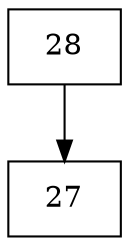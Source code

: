digraph G {
  node [shape=record];
  node0 [label="{28}"];
  node0 -> node1;
  node1 [label="{27}"];
}
